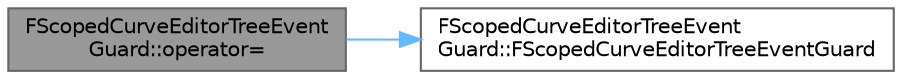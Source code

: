 digraph "FScopedCurveEditorTreeEventGuard::operator="
{
 // INTERACTIVE_SVG=YES
 // LATEX_PDF_SIZE
  bgcolor="transparent";
  edge [fontname=Helvetica,fontsize=10,labelfontname=Helvetica,labelfontsize=10];
  node [fontname=Helvetica,fontsize=10,shape=box,height=0.2,width=0.4];
  rankdir="LR";
  Node1 [id="Node000001",label="FScopedCurveEditorTreeEvent\lGuard::operator=",height=0.2,width=0.4,color="gray40", fillcolor="grey60", style="filled", fontcolor="black",tooltip=" "];
  Node1 -> Node2 [id="edge1_Node000001_Node000002",color="steelblue1",style="solid",tooltip=" "];
  Node2 [id="Node000002",label="FScopedCurveEditorTreeEvent\lGuard::FScopedCurveEditorTreeEventGuard",height=0.2,width=0.4,color="grey40", fillcolor="white", style="filled",URL="$d6/d3e/structFScopedCurveEditorTreeEventGuard.html#a8d2477dddfd413f0c67714e5c4e6efb8",tooltip=" "];
}
